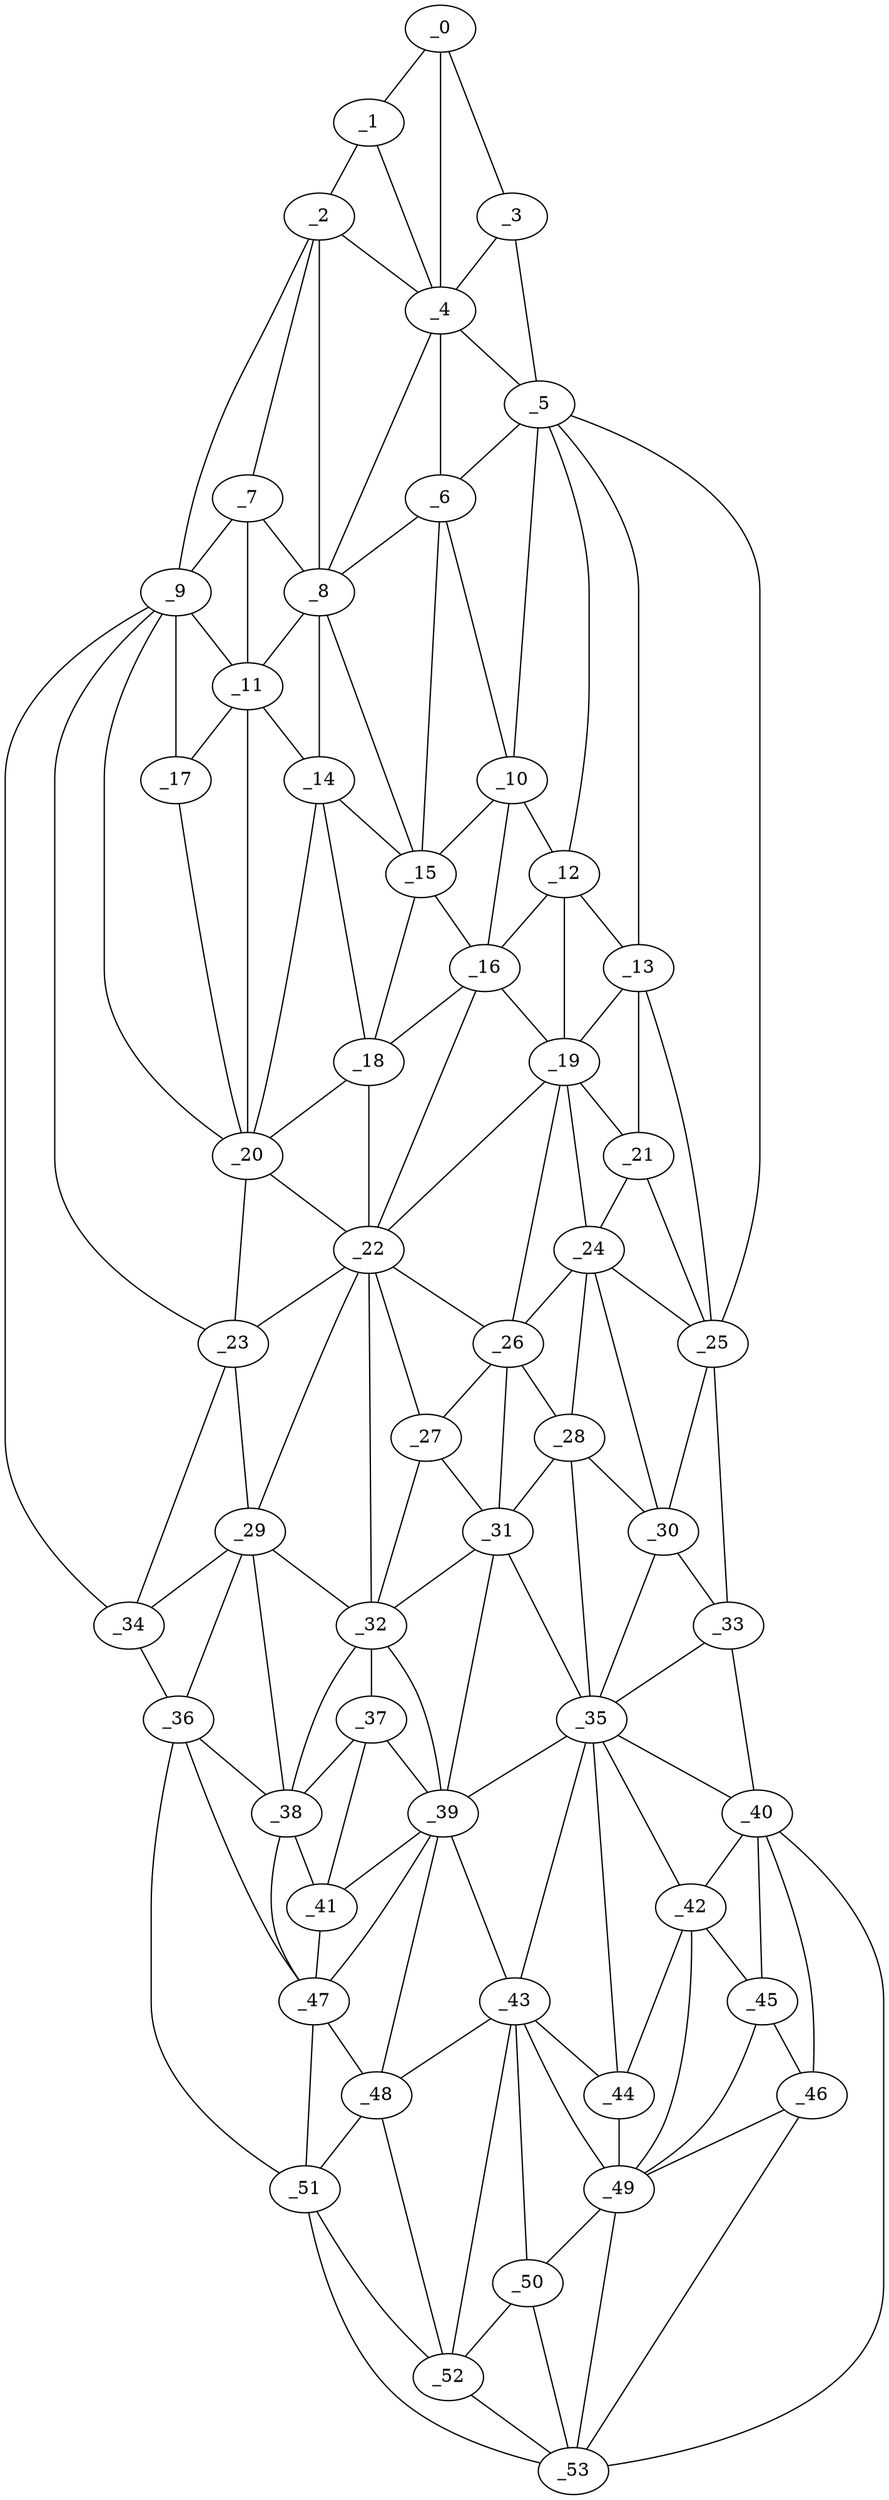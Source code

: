 graph "obj37__65.gxl" {
	_0	 [x=8,
		y=61];
	_1	 [x=9,
		y=51];
	_0 -- _1	 [valence=1];
	_3	 [x=13,
		y=66];
	_0 -- _3	 [valence=1];
	_4	 [x=21,
		y=63];
	_0 -- _4	 [valence=2];
	_2	 [x=12,
		y=46];
	_1 -- _2	 [valence=1];
	_1 -- _4	 [valence=1];
	_2 -- _4	 [valence=2];
	_7	 [x=29,
		y=37];
	_2 -- _7	 [valence=2];
	_8	 [x=32,
		y=47];
	_2 -- _8	 [valence=2];
	_9	 [x=34,
		y=24];
	_2 -- _9	 [valence=1];
	_3 -- _4	 [valence=1];
	_5	 [x=25,
		y=75];
	_3 -- _5	 [valence=1];
	_4 -- _5	 [valence=2];
	_6	 [x=27,
		y=68];
	_4 -- _6	 [valence=2];
	_4 -- _8	 [valence=1];
	_5 -- _6	 [valence=1];
	_10	 [x=35,
		y=71];
	_5 -- _10	 [valence=2];
	_12	 [x=38,
		y=77];
	_5 -- _12	 [valence=2];
	_13	 [x=38,
		y=84];
	_5 -- _13	 [valence=2];
	_25	 [x=63,
		y=103];
	_5 -- _25	 [valence=1];
	_6 -- _8	 [valence=2];
	_6 -- _10	 [valence=2];
	_15	 [x=40,
		y=51];
	_6 -- _15	 [valence=2];
	_7 -- _8	 [valence=1];
	_7 -- _9	 [valence=1];
	_11	 [x=38,
		y=38];
	_7 -- _11	 [valence=2];
	_8 -- _11	 [valence=2];
	_14	 [x=39,
		y=45];
	_8 -- _14	 [valence=2];
	_8 -- _15	 [valence=1];
	_9 -- _11	 [valence=1];
	_17	 [x=42,
		y=30];
	_9 -- _17	 [valence=2];
	_20	 [x=52,
		y=28];
	_9 -- _20	 [valence=2];
	_23	 [x=59,
		y=25];
	_9 -- _23	 [valence=1];
	_34	 [x=82,
		y=21];
	_9 -- _34	 [valence=1];
	_10 -- _12	 [valence=2];
	_10 -- _15	 [valence=1];
	_16	 [x=41,
		y=70];
	_10 -- _16	 [valence=2];
	_11 -- _14	 [valence=2];
	_11 -- _17	 [valence=2];
	_11 -- _20	 [valence=1];
	_12 -- _13	 [valence=2];
	_12 -- _16	 [valence=2];
	_19	 [x=46,
		y=76];
	_12 -- _19	 [valence=1];
	_13 -- _19	 [valence=1];
	_21	 [x=53,
		y=95];
	_13 -- _21	 [valence=2];
	_13 -- _25	 [valence=2];
	_14 -- _15	 [valence=2];
	_18	 [x=46,
		y=54];
	_14 -- _18	 [valence=2];
	_14 -- _20	 [valence=1];
	_15 -- _16	 [valence=2];
	_15 -- _18	 [valence=2];
	_16 -- _18	 [valence=2];
	_16 -- _19	 [valence=2];
	_22	 [x=55,
		y=60];
	_16 -- _22	 [valence=2];
	_17 -- _20	 [valence=1];
	_18 -- _20	 [valence=2];
	_18 -- _22	 [valence=1];
	_19 -- _21	 [valence=2];
	_19 -- _22	 [valence=2];
	_24	 [x=61,
		y=88];
	_19 -- _24	 [valence=1];
	_26	 [x=66,
		y=72];
	_19 -- _26	 [valence=2];
	_20 -- _22	 [valence=2];
	_20 -- _23	 [valence=2];
	_21 -- _24	 [valence=2];
	_21 -- _25	 [valence=2];
	_22 -- _23	 [valence=2];
	_22 -- _26	 [valence=1];
	_27	 [x=67,
		y=63];
	_22 -- _27	 [valence=2];
	_29	 [x=69,
		y=25];
	_22 -- _29	 [valence=2];
	_32	 [x=76,
		y=58];
	_22 -- _32	 [valence=1];
	_23 -- _29	 [valence=2];
	_23 -- _34	 [valence=2];
	_24 -- _25	 [valence=2];
	_24 -- _26	 [valence=1];
	_28	 [x=68,
		y=88];
	_24 -- _28	 [valence=1];
	_30	 [x=72,
		y=96];
	_24 -- _30	 [valence=1];
	_25 -- _30	 [valence=2];
	_33	 [x=79,
		y=102];
	_25 -- _33	 [valence=1];
	_26 -- _27	 [valence=2];
	_26 -- _28	 [valence=2];
	_31	 [x=75,
		y=68];
	_26 -- _31	 [valence=2];
	_27 -- _31	 [valence=2];
	_27 -- _32	 [valence=2];
	_28 -- _30	 [valence=2];
	_28 -- _31	 [valence=2];
	_35	 [x=90,
		y=77];
	_28 -- _35	 [valence=2];
	_29 -- _32	 [valence=2];
	_29 -- _34	 [valence=2];
	_36	 [x=91,
		y=28];
	_29 -- _36	 [valence=2];
	_38	 [x=94,
		y=35];
	_29 -- _38	 [valence=2];
	_30 -- _33	 [valence=1];
	_30 -- _35	 [valence=1];
	_31 -- _32	 [valence=2];
	_31 -- _35	 [valence=1];
	_39	 [x=96,
		y=57];
	_31 -- _39	 [valence=1];
	_37	 [x=91,
		y=52];
	_32 -- _37	 [valence=1];
	_32 -- _38	 [valence=1];
	_32 -- _39	 [valence=2];
	_33 -- _35	 [valence=2];
	_40	 [x=96,
		y=98];
	_33 -- _40	 [valence=1];
	_34 -- _36	 [valence=1];
	_35 -- _39	 [valence=1];
	_35 -- _40	 [valence=1];
	_42	 [x=98,
		y=81];
	_35 -- _42	 [valence=2];
	_43	 [x=100,
		y=69];
	_35 -- _43	 [valence=2];
	_44	 [x=100,
		y=74];
	_35 -- _44	 [valence=1];
	_36 -- _38	 [valence=1];
	_47	 [x=108,
		y=46];
	_36 -- _47	 [valence=2];
	_51	 [x=120,
		y=55];
	_36 -- _51	 [valence=1];
	_37 -- _38	 [valence=2];
	_37 -- _39	 [valence=2];
	_41	 [x=98,
		y=42];
	_37 -- _41	 [valence=1];
	_38 -- _41	 [valence=1];
	_38 -- _47	 [valence=1];
	_39 -- _41	 [valence=2];
	_39 -- _43	 [valence=2];
	_39 -- _47	 [valence=1];
	_48	 [x=111,
		y=53];
	_39 -- _48	 [valence=1];
	_40 -- _42	 [valence=2];
	_45	 [x=101,
		y=90];
	_40 -- _45	 [valence=1];
	_46	 [x=101,
		y=95];
	_40 -- _46	 [valence=2];
	_53	 [x=122,
		y=84];
	_40 -- _53	 [valence=1];
	_41 -- _47	 [valence=2];
	_42 -- _44	 [valence=2];
	_42 -- _45	 [valence=2];
	_49	 [x=112,
		y=81];
	_42 -- _49	 [valence=1];
	_43 -- _44	 [valence=2];
	_43 -- _48	 [valence=2];
	_43 -- _49	 [valence=2];
	_50	 [x=119,
		y=77];
	_43 -- _50	 [valence=2];
	_52	 [x=120,
		y=62];
	_43 -- _52	 [valence=1];
	_44 -- _49	 [valence=1];
	_45 -- _46	 [valence=1];
	_45 -- _49	 [valence=2];
	_46 -- _49	 [valence=1];
	_46 -- _53	 [valence=2];
	_47 -- _48	 [valence=1];
	_47 -- _51	 [valence=1];
	_48 -- _51	 [valence=2];
	_48 -- _52	 [valence=1];
	_49 -- _50	 [valence=1];
	_49 -- _53	 [valence=1];
	_50 -- _52	 [valence=2];
	_50 -- _53	 [valence=1];
	_51 -- _52	 [valence=2];
	_51 -- _53	 [valence=1];
	_52 -- _53	 [valence=1];
}
